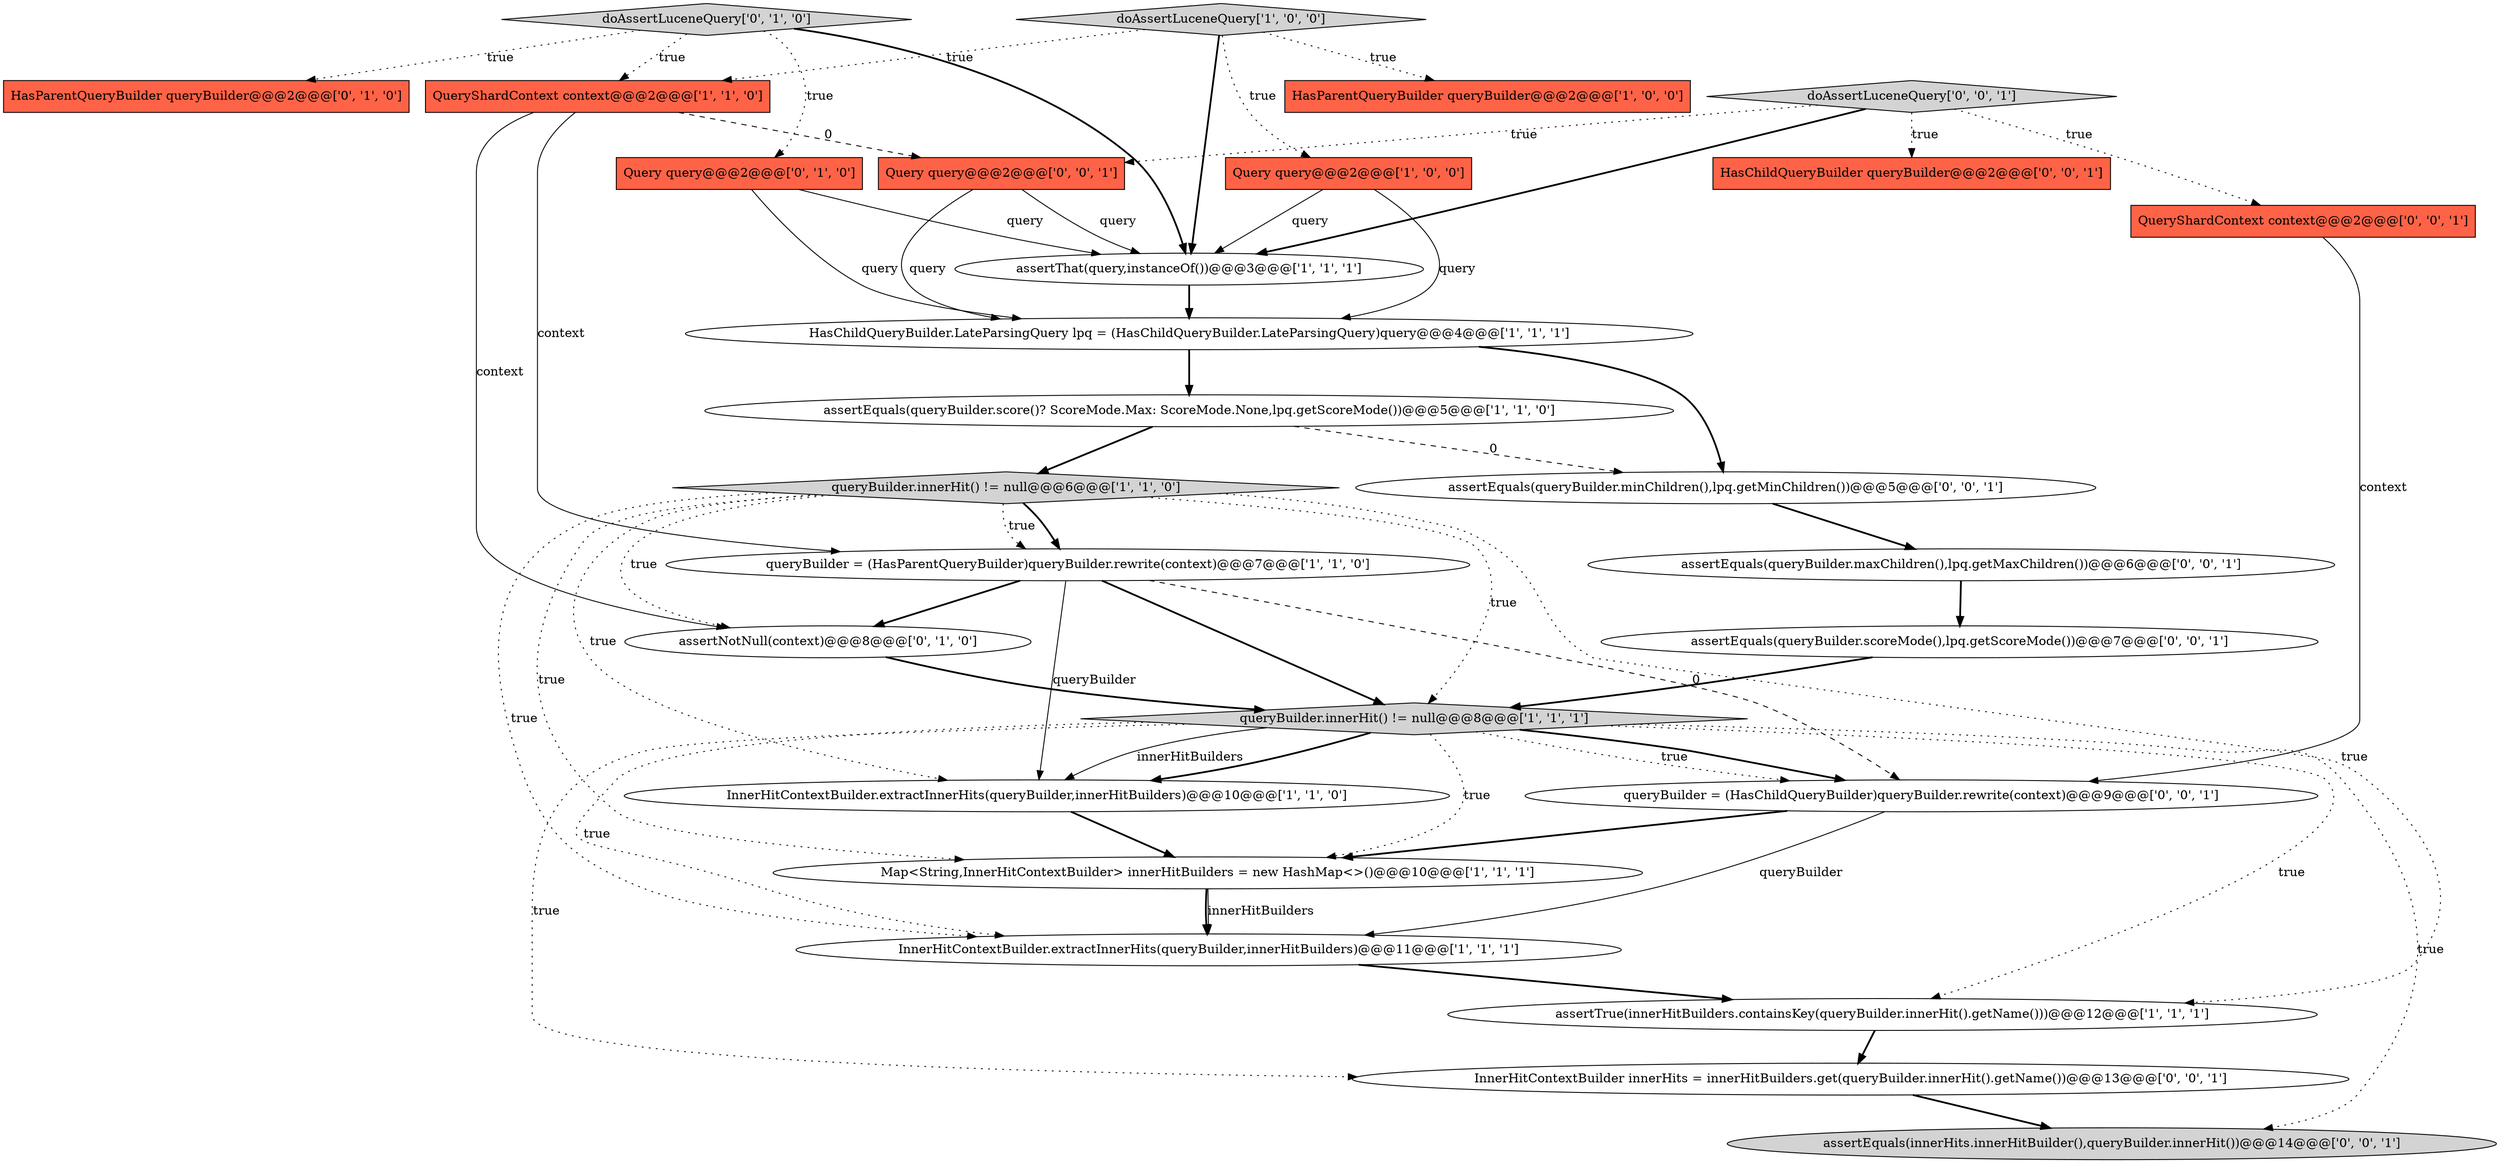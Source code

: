 digraph {
2 [style = filled, label = "queryBuilder.innerHit() != null@@@6@@@['1', '1', '0']", fillcolor = lightgray, shape = diamond image = "AAA0AAABBB1BBB"];
13 [style = filled, label = "queryBuilder = (HasParentQueryBuilder)queryBuilder.rewrite(context)@@@7@@@['1', '1', '0']", fillcolor = white, shape = ellipse image = "AAA0AAABBB1BBB"];
22 [style = filled, label = "assertEquals(queryBuilder.minChildren(),lpq.getMinChildren())@@@5@@@['0', '0', '1']", fillcolor = white, shape = ellipse image = "AAA0AAABBB3BBB"];
5 [style = filled, label = "HasChildQueryBuilder.LateParsingQuery lpq = (HasChildQueryBuilder.LateParsingQuery)query@@@4@@@['1', '1', '1']", fillcolor = white, shape = ellipse image = "AAA0AAABBB1BBB"];
20 [style = filled, label = "queryBuilder = (HasChildQueryBuilder)queryBuilder.rewrite(context)@@@9@@@['0', '0', '1']", fillcolor = white, shape = ellipse image = "AAA0AAABBB3BBB"];
26 [style = filled, label = "Query query@@@2@@@['0', '0', '1']", fillcolor = tomato, shape = box image = "AAA0AAABBB3BBB"];
0 [style = filled, label = "assertEquals(queryBuilder.score()? ScoreMode.Max: ScoreMode.None,lpq.getScoreMode())@@@5@@@['1', '1', '0']", fillcolor = white, shape = ellipse image = "AAA0AAABBB1BBB"];
27 [style = filled, label = "doAssertLuceneQuery['0', '0', '1']", fillcolor = lightgray, shape = diamond image = "AAA0AAABBB3BBB"];
7 [style = filled, label = "Map<String,InnerHitContextBuilder> innerHitBuilders = new HashMap<>()@@@10@@@['1', '1', '1']", fillcolor = white, shape = ellipse image = "AAA0AAABBB1BBB"];
3 [style = filled, label = "Query query@@@2@@@['1', '0', '0']", fillcolor = tomato, shape = box image = "AAA0AAABBB1BBB"];
21 [style = filled, label = "InnerHitContextBuilder innerHits = innerHitBuilders.get(queryBuilder.innerHit().getName())@@@13@@@['0', '0', '1']", fillcolor = white, shape = ellipse image = "AAA0AAABBB3BBB"];
6 [style = filled, label = "HasParentQueryBuilder queryBuilder@@@2@@@['1', '0', '0']", fillcolor = tomato, shape = box image = "AAA0AAABBB1BBB"];
23 [style = filled, label = "QueryShardContext context@@@2@@@['0', '0', '1']", fillcolor = tomato, shape = box image = "AAA0AAABBB3BBB"];
16 [style = filled, label = "Query query@@@2@@@['0', '1', '0']", fillcolor = tomato, shape = box image = "AAA0AAABBB2BBB"];
25 [style = filled, label = "assertEquals(queryBuilder.scoreMode(),lpq.getScoreMode())@@@7@@@['0', '0', '1']", fillcolor = white, shape = ellipse image = "AAA0AAABBB3BBB"];
19 [style = filled, label = "HasChildQueryBuilder queryBuilder@@@2@@@['0', '0', '1']", fillcolor = tomato, shape = box image = "AAA0AAABBB3BBB"];
18 [style = filled, label = "assertEquals(innerHits.innerHitBuilder(),queryBuilder.innerHit())@@@14@@@['0', '0', '1']", fillcolor = lightgray, shape = ellipse image = "AAA0AAABBB3BBB"];
17 [style = filled, label = "assertNotNull(context)@@@8@@@['0', '1', '0']", fillcolor = white, shape = ellipse image = "AAA1AAABBB2BBB"];
4 [style = filled, label = "assertTrue(innerHitBuilders.containsKey(queryBuilder.innerHit().getName()))@@@12@@@['1', '1', '1']", fillcolor = white, shape = ellipse image = "AAA0AAABBB1BBB"];
8 [style = filled, label = "QueryShardContext context@@@2@@@['1', '1', '0']", fillcolor = tomato, shape = box image = "AAA0AAABBB1BBB"];
12 [style = filled, label = "assertThat(query,instanceOf())@@@3@@@['1', '1', '1']", fillcolor = white, shape = ellipse image = "AAA0AAABBB1BBB"];
24 [style = filled, label = "assertEquals(queryBuilder.maxChildren(),lpq.getMaxChildren())@@@6@@@['0', '0', '1']", fillcolor = white, shape = ellipse image = "AAA0AAABBB3BBB"];
10 [style = filled, label = "InnerHitContextBuilder.extractInnerHits(queryBuilder,innerHitBuilders)@@@10@@@['1', '1', '0']", fillcolor = white, shape = ellipse image = "AAA0AAABBB1BBB"];
11 [style = filled, label = "doAssertLuceneQuery['1', '0', '0']", fillcolor = lightgray, shape = diamond image = "AAA0AAABBB1BBB"];
15 [style = filled, label = "HasParentQueryBuilder queryBuilder@@@2@@@['0', '1', '0']", fillcolor = tomato, shape = box image = "AAA0AAABBB2BBB"];
14 [style = filled, label = "doAssertLuceneQuery['0', '1', '0']", fillcolor = lightgray, shape = diamond image = "AAA0AAABBB2BBB"];
1 [style = filled, label = "queryBuilder.innerHit() != null@@@8@@@['1', '1', '1']", fillcolor = lightgray, shape = diamond image = "AAA0AAABBB1BBB"];
9 [style = filled, label = "InnerHitContextBuilder.extractInnerHits(queryBuilder,innerHitBuilders)@@@11@@@['1', '1', '1']", fillcolor = white, shape = ellipse image = "AAA0AAABBB1BBB"];
2->17 [style = dotted, label="true"];
11->3 [style = dotted, label="true"];
2->4 [style = dotted, label="true"];
11->12 [style = bold, label=""];
1->10 [style = bold, label=""];
20->7 [style = bold, label=""];
27->12 [style = bold, label=""];
9->4 [style = bold, label=""];
1->9 [style = dotted, label="true"];
22->24 [style = bold, label=""];
13->10 [style = solid, label="queryBuilder"];
7->9 [style = bold, label=""];
2->13 [style = bold, label=""];
13->17 [style = bold, label=""];
2->9 [style = dotted, label="true"];
20->9 [style = solid, label="queryBuilder"];
1->7 [style = dotted, label="true"];
14->16 [style = dotted, label="true"];
14->8 [style = dotted, label="true"];
16->5 [style = solid, label="query"];
14->12 [style = bold, label=""];
23->20 [style = solid, label="context"];
8->17 [style = solid, label="context"];
27->19 [style = dotted, label="true"];
27->26 [style = dotted, label="true"];
1->10 [style = solid, label="innerHitBuilders"];
25->1 [style = bold, label=""];
2->10 [style = dotted, label="true"];
26->12 [style = solid, label="query"];
2->1 [style = dotted, label="true"];
12->5 [style = bold, label=""];
5->0 [style = bold, label=""];
10->7 [style = bold, label=""];
7->9 [style = solid, label="innerHitBuilders"];
11->8 [style = dotted, label="true"];
14->15 [style = dotted, label="true"];
21->18 [style = bold, label=""];
16->12 [style = solid, label="query"];
2->13 [style = dotted, label="true"];
3->5 [style = solid, label="query"];
11->6 [style = dotted, label="true"];
1->21 [style = dotted, label="true"];
8->13 [style = solid, label="context"];
8->26 [style = dashed, label="0"];
26->5 [style = solid, label="query"];
1->20 [style = dotted, label="true"];
5->22 [style = bold, label=""];
3->12 [style = solid, label="query"];
13->1 [style = bold, label=""];
13->20 [style = dashed, label="0"];
27->23 [style = dotted, label="true"];
24->25 [style = bold, label=""];
0->2 [style = bold, label=""];
1->20 [style = bold, label=""];
4->21 [style = bold, label=""];
0->22 [style = dashed, label="0"];
1->4 [style = dotted, label="true"];
2->7 [style = dotted, label="true"];
17->1 [style = bold, label=""];
1->18 [style = dotted, label="true"];
}
